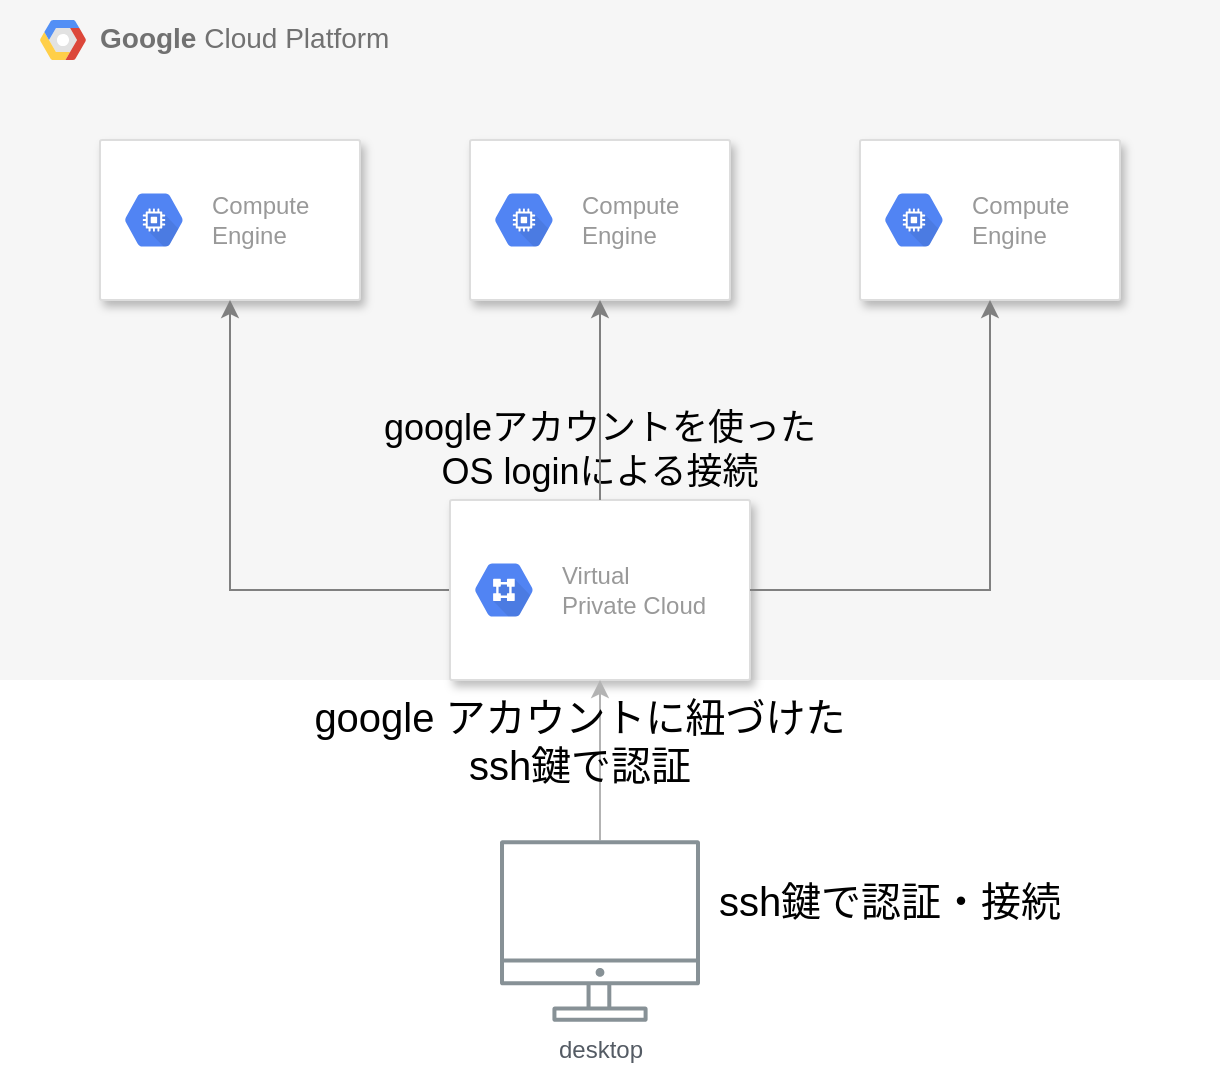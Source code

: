 <mxfile>
    <diagram name="ページ3" id="U8Bumwrm1Dj0tap2pa65">
        <mxGraphModel dx="932" dy="470" grid="1" gridSize="10" guides="1" tooltips="1" connect="1" arrows="1" fold="1" page="1" pageScale="1" pageWidth="827" pageHeight="1169" math="0" shadow="0">
            <root>
                <mxCell id="ZuovBBZ6KA74E1EOlDfc-0"/>
                <mxCell id="ZuovBBZ6KA74E1EOlDfc-1" parent="ZuovBBZ6KA74E1EOlDfc-0"/>
                <mxCell id="ZuovBBZ6KA74E1EOlDfc-2" value="&lt;b&gt;Google &lt;/b&gt;Cloud Platform" style="fillColor=#F6F6F6;strokeColor=none;shadow=0;gradientColor=none;fontSize=14;align=left;spacing=10;fontColor=#717171;9E9E9E;verticalAlign=top;spacingTop=-4;fontStyle=0;spacingLeft=40;html=1;" vertex="1" parent="ZuovBBZ6KA74E1EOlDfc-1">
                    <mxGeometry x="80" y="40" width="610" height="340" as="geometry"/>
                </mxCell>
                <mxCell id="ZuovBBZ6KA74E1EOlDfc-3" value="" style="shape=mxgraph.gcp2.google_cloud_platform;fillColor=#F6F6F6;strokeColor=none;shadow=0;gradientColor=none;" vertex="1" parent="ZuovBBZ6KA74E1EOlDfc-2">
                    <mxGeometry width="23" height="20" relative="1" as="geometry">
                        <mxPoint x="20" y="10" as="offset"/>
                    </mxGeometry>
                </mxCell>
                <mxCell id="ZuovBBZ6KA74E1EOlDfc-4" value="" style="strokeColor=#dddddd;shadow=1;strokeWidth=1;rounded=1;absoluteArcSize=1;arcSize=2;" vertex="1" parent="ZuovBBZ6KA74E1EOlDfc-2">
                    <mxGeometry x="50" y="70" width="130" height="80" as="geometry"/>
                </mxCell>
                <mxCell id="ZuovBBZ6KA74E1EOlDfc-5" value="Compute&#10;Engine" style="dashed=0;connectable=0;html=1;fillColor=#5184F3;strokeColor=none;shape=mxgraph.gcp2.hexIcon;prIcon=compute_engine;part=1;labelPosition=right;verticalLabelPosition=middle;align=left;verticalAlign=middle;spacingLeft=5;fontColor=#999999;fontSize=12;" vertex="1" parent="ZuovBBZ6KA74E1EOlDfc-4">
                    <mxGeometry y="0.5" width="44" height="39" relative="1" as="geometry">
                        <mxPoint x="5" y="-19.5" as="offset"/>
                    </mxGeometry>
                </mxCell>
                <mxCell id="ZuovBBZ6KA74E1EOlDfc-6" style="edgeStyle=orthogonalEdgeStyle;rounded=0;orthogonalLoop=1;jettySize=auto;html=1;entryX=0.5;entryY=1;entryDx=0;entryDy=0;fontColor=#000000;strokeColor=#808080;" edge="1" parent="ZuovBBZ6KA74E1EOlDfc-2" source="ZuovBBZ6KA74E1EOlDfc-7" target="ZuovBBZ6KA74E1EOlDfc-4">
                    <mxGeometry relative="1" as="geometry"/>
                </mxCell>
                <mxCell id="ZuovBBZ6KA74E1EOlDfc-7" value="" style="strokeColor=#dddddd;shadow=1;strokeWidth=1;rounded=1;absoluteArcSize=1;arcSize=2;" vertex="1" parent="ZuovBBZ6KA74E1EOlDfc-2">
                    <mxGeometry x="225" y="250" width="150" height="90" as="geometry"/>
                </mxCell>
                <mxCell id="ZuovBBZ6KA74E1EOlDfc-8" value="Virtual&#10;Private Cloud" style="dashed=0;connectable=0;html=1;fillColor=#5184F3;strokeColor=none;shape=mxgraph.gcp2.hexIcon;prIcon=virtual_private_cloud;part=1;labelPosition=right;verticalLabelPosition=middle;align=left;verticalAlign=middle;spacingLeft=5;fontColor=#999999;fontSize=12;" vertex="1" parent="ZuovBBZ6KA74E1EOlDfc-7">
                    <mxGeometry y="0.5" width="44" height="39" relative="1" as="geometry">
                        <mxPoint x="5" y="-19.5" as="offset"/>
                    </mxGeometry>
                </mxCell>
                <mxCell id="ZuovBBZ6KA74E1EOlDfc-11" value="&lt;font&gt;&lt;span style=&quot;font-size: 18px&quot;&gt;googleアカウントを使った&lt;br&gt;&lt;/span&gt;&lt;font style=&quot;font-size: 18px&quot;&gt;OS loginによる接続&lt;/font&gt;&lt;br&gt;&lt;/font&gt;" style="text;html=1;strokeColor=none;fillColor=none;align=center;verticalAlign=middle;whiteSpace=wrap;rounded=0;fontColor=#000000;" vertex="1" parent="ZuovBBZ6KA74E1EOlDfc-2">
                    <mxGeometry x="190" y="200" width="220" height="50" as="geometry"/>
                </mxCell>
                <mxCell id="ZuovBBZ6KA74E1EOlDfc-12" value="" style="strokeColor=#dddddd;shadow=1;strokeWidth=1;rounded=1;absoluteArcSize=1;arcSize=2;" vertex="1" parent="ZuovBBZ6KA74E1EOlDfc-1">
                    <mxGeometry x="315" y="110" width="130" height="80" as="geometry"/>
                </mxCell>
                <mxCell id="ZuovBBZ6KA74E1EOlDfc-13" value="Compute&#10;Engine" style="dashed=0;connectable=0;html=1;fillColor=#5184F3;strokeColor=none;shape=mxgraph.gcp2.hexIcon;prIcon=compute_engine;part=1;labelPosition=right;verticalLabelPosition=middle;align=left;verticalAlign=middle;spacingLeft=5;fontColor=#999999;fontSize=12;" vertex="1" parent="ZuovBBZ6KA74E1EOlDfc-12">
                    <mxGeometry y="0.5" width="44" height="39" relative="1" as="geometry">
                        <mxPoint x="5" y="-19.5" as="offset"/>
                    </mxGeometry>
                </mxCell>
                <mxCell id="ZuovBBZ6KA74E1EOlDfc-14" value="" style="strokeColor=#dddddd;shadow=1;strokeWidth=1;rounded=1;absoluteArcSize=1;arcSize=2;" vertex="1" parent="ZuovBBZ6KA74E1EOlDfc-1">
                    <mxGeometry x="510" y="110" width="130" height="80" as="geometry"/>
                </mxCell>
                <mxCell id="ZuovBBZ6KA74E1EOlDfc-15" value="Compute&#10;Engine" style="dashed=0;connectable=0;html=1;fillColor=#5184F3;strokeColor=none;shape=mxgraph.gcp2.hexIcon;prIcon=compute_engine;part=1;labelPosition=right;verticalLabelPosition=middle;align=left;verticalAlign=middle;spacingLeft=5;fontColor=#999999;fontSize=12;" vertex="1" parent="ZuovBBZ6KA74E1EOlDfc-14">
                    <mxGeometry y="0.5" width="44" height="39" relative="1" as="geometry">
                        <mxPoint x="5" y="-19.5" as="offset"/>
                    </mxGeometry>
                </mxCell>
                <mxCell id="ZuovBBZ6KA74E1EOlDfc-16" style="edgeStyle=orthogonalEdgeStyle;rounded=0;orthogonalLoop=1;jettySize=auto;html=1;entryX=0.5;entryY=1;entryDx=0;entryDy=0;fontColor=#000000;strokeColor=#808080;" edge="1" parent="ZuovBBZ6KA74E1EOlDfc-1" source="ZuovBBZ6KA74E1EOlDfc-7" target="ZuovBBZ6KA74E1EOlDfc-12">
                    <mxGeometry relative="1" as="geometry"/>
                </mxCell>
                <mxCell id="ZuovBBZ6KA74E1EOlDfc-17" style="edgeStyle=orthogonalEdgeStyle;rounded=0;orthogonalLoop=1;jettySize=auto;html=1;exitX=1;exitY=0.5;exitDx=0;exitDy=0;entryX=0.5;entryY=1;entryDx=0;entryDy=0;fontColor=#000000;strokeColor=#808080;" edge="1" parent="ZuovBBZ6KA74E1EOlDfc-1" source="ZuovBBZ6KA74E1EOlDfc-7" target="ZuovBBZ6KA74E1EOlDfc-14">
                    <mxGeometry relative="1" as="geometry"/>
                </mxCell>
                <mxCell id="ZuovBBZ6KA74E1EOlDfc-18" style="edgeStyle=orthogonalEdgeStyle;rounded=0;orthogonalLoop=1;jettySize=auto;html=1;entryX=0.5;entryY=1;entryDx=0;entryDy=0;fontColor=#000000;strokeColor=#B3B3B3;" edge="1" parent="ZuovBBZ6KA74E1EOlDfc-1" source="ZuovBBZ6KA74E1EOlDfc-19" target="ZuovBBZ6KA74E1EOlDfc-7">
                    <mxGeometry relative="1" as="geometry"/>
                </mxCell>
                <mxCell id="ZuovBBZ6KA74E1EOlDfc-19" value="desktop" style="outlineConnect=0;gradientColor=none;fontColor=#545B64;strokeColor=none;fillColor=#879196;dashed=0;verticalLabelPosition=bottom;verticalAlign=top;align=center;html=1;fontSize=12;fontStyle=0;aspect=fixed;shape=mxgraph.aws4.illustration_desktop;pointerEvents=1" vertex="1" parent="ZuovBBZ6KA74E1EOlDfc-1">
                    <mxGeometry x="330" y="460" width="100" height="91" as="geometry"/>
                </mxCell>
                <mxCell id="ZuovBBZ6KA74E1EOlDfc-20" value="&lt;font style=&quot;font-size: 20px&quot;&gt;ssh鍵で認証・接続&lt;br&gt;&lt;/font&gt;" style="text;html=1;strokeColor=none;fillColor=none;align=center;verticalAlign=middle;whiteSpace=wrap;rounded=0;fontColor=#000000;" vertex="1" parent="ZuovBBZ6KA74E1EOlDfc-1">
                    <mxGeometry x="410" y="460" width="230" height="60" as="geometry"/>
                </mxCell>
                <mxCell id="ZuovBBZ6KA74E1EOlDfc-21" value="&lt;font style=&quot;font-size: 20px&quot;&gt;google アカウントに紐づけた&lt;br&gt;ssh鍵で認証&lt;br&gt;&lt;/font&gt;" style="text;html=1;strokeColor=none;fillColor=none;align=center;verticalAlign=middle;whiteSpace=wrap;rounded=0;fontColor=#000000;" vertex="1" parent="ZuovBBZ6KA74E1EOlDfc-1">
                    <mxGeometry x="220" y="380" width="300" height="60" as="geometry"/>
                </mxCell>
            </root>
        </mxGraphModel>
    </diagram>
    <diagram name="ページ2" id="EYBq8YlbDbWuyofEvv65">
        <mxGraphModel dx="1096" dy="553" grid="1" gridSize="10" guides="1" tooltips="1" connect="1" arrows="1" fold="1" page="1" pageScale="1" pageWidth="827" pageHeight="1169" math="0" shadow="0">
            <root>
                <mxCell id="0BYSVi_kpdwFDHkiLtTf-0"/>
                <mxCell id="0BYSVi_kpdwFDHkiLtTf-1" parent="0BYSVi_kpdwFDHkiLtTf-0"/>
                <mxCell id="0BYSVi_kpdwFDHkiLtTf-2" value="&lt;b&gt;Google &lt;/b&gt;Cloud Platform" style="fillColor=#F6F6F6;strokeColor=none;shadow=0;gradientColor=none;fontSize=14;align=left;spacing=10;fontColor=#717171;9E9E9E;verticalAlign=top;spacingTop=-4;fontStyle=0;spacingLeft=40;html=1;" vertex="1" parent="0BYSVi_kpdwFDHkiLtTf-1">
                    <mxGeometry x="80" y="40" width="600" height="340" as="geometry"/>
                </mxCell>
                <mxCell id="0BYSVi_kpdwFDHkiLtTf-3" value="" style="shape=mxgraph.gcp2.google_cloud_platform;fillColor=#F6F6F6;strokeColor=none;shadow=0;gradientColor=none;" vertex="1" parent="0BYSVi_kpdwFDHkiLtTf-2">
                    <mxGeometry width="23" height="20" relative="1" as="geometry">
                        <mxPoint x="20" y="10" as="offset"/>
                    </mxGeometry>
                </mxCell>
                <mxCell id="0BYSVi_kpdwFDHkiLtTf-4" value="" style="strokeColor=#dddddd;shadow=1;strokeWidth=1;rounded=1;absoluteArcSize=1;arcSize=2;" vertex="1" parent="0BYSVi_kpdwFDHkiLtTf-2">
                    <mxGeometry x="50" y="70" width="130" height="80" as="geometry"/>
                </mxCell>
                <mxCell id="0BYSVi_kpdwFDHkiLtTf-5" value="Compute&#10;Engine" style="dashed=0;connectable=0;html=1;fillColor=#5184F3;strokeColor=none;shape=mxgraph.gcp2.hexIcon;prIcon=compute_engine;part=1;labelPosition=right;verticalLabelPosition=middle;align=left;verticalAlign=middle;spacingLeft=5;fontColor=#999999;fontSize=12;" vertex="1" parent="0BYSVi_kpdwFDHkiLtTf-4">
                    <mxGeometry y="0.5" width="44" height="39" relative="1" as="geometry">
                        <mxPoint x="5" y="-19.5" as="offset"/>
                    </mxGeometry>
                </mxCell>
                <mxCell id="0BYSVi_kpdwFDHkiLtTf-6" style="edgeStyle=orthogonalEdgeStyle;rounded=0;orthogonalLoop=1;jettySize=auto;html=1;entryX=0.5;entryY=1;entryDx=0;entryDy=0;fontColor=#000000;strokeColor=#808080;" edge="1" parent="0BYSVi_kpdwFDHkiLtTf-2" source="0BYSVi_kpdwFDHkiLtTf-7" target="0BYSVi_kpdwFDHkiLtTf-4">
                    <mxGeometry relative="1" as="geometry"/>
                </mxCell>
                <mxCell id="0BYSVi_kpdwFDHkiLtTf-7" value="" style="strokeColor=#dddddd;shadow=1;strokeWidth=1;rounded=1;absoluteArcSize=1;arcSize=2;" vertex="1" parent="0BYSVi_kpdwFDHkiLtTf-2">
                    <mxGeometry x="225" y="250" width="150" height="90" as="geometry"/>
                </mxCell>
                <mxCell id="0BYSVi_kpdwFDHkiLtTf-8" value="Virtual&#10;Private Cloud" style="dashed=0;connectable=0;html=1;fillColor=#5184F3;strokeColor=none;shape=mxgraph.gcp2.hexIcon;prIcon=virtual_private_cloud;part=1;labelPosition=right;verticalLabelPosition=middle;align=left;verticalAlign=middle;spacingLeft=5;fontColor=#999999;fontSize=12;" vertex="1" parent="0BYSVi_kpdwFDHkiLtTf-7">
                    <mxGeometry y="0.5" width="44" height="39" relative="1" as="geometry">
                        <mxPoint x="5" y="-19.5" as="offset"/>
                    </mxGeometry>
                </mxCell>
                <mxCell id="nniSN0nzuTZ-Yk7ki8uy-0" value="&lt;font&gt;&lt;span style=&quot;font-size: 18px&quot;&gt;OS login&lt;/span&gt;&lt;br&gt;&lt;/font&gt;" style="text;html=1;strokeColor=none;fillColor=none;align=center;verticalAlign=middle;whiteSpace=wrap;rounded=0;fontColor=#000000;" vertex="1" parent="0BYSVi_kpdwFDHkiLtTf-2">
                    <mxGeometry x="10" y="160" width="130" height="20" as="geometry"/>
                </mxCell>
                <mxCell id="nniSN0nzuTZ-Yk7ki8uy-1" value="&lt;font&gt;&lt;span style=&quot;font-size: 18px&quot;&gt;OS login&lt;/span&gt;&lt;br&gt;&lt;/font&gt;" style="text;html=1;strokeColor=none;fillColor=none;align=center;verticalAlign=middle;whiteSpace=wrap;rounded=0;fontColor=#000000;" vertex="1" parent="0BYSVi_kpdwFDHkiLtTf-2">
                    <mxGeometry x="190" y="160" width="130" height="20" as="geometry"/>
                </mxCell>
                <mxCell id="nniSN0nzuTZ-Yk7ki8uy-2" value="&lt;font&gt;&lt;span style=&quot;font-size: 18px&quot;&gt;OS login&lt;/span&gt;&lt;br&gt;&lt;/font&gt;" style="text;html=1;strokeColor=none;fillColor=none;align=center;verticalAlign=middle;whiteSpace=wrap;rounded=0;fontColor=#000000;" vertex="1" parent="0BYSVi_kpdwFDHkiLtTf-2">
                    <mxGeometry x="390" y="160" width="130" height="20" as="geometry"/>
                </mxCell>
                <mxCell id="0BYSVi_kpdwFDHkiLtTf-15" value="" style="strokeColor=#dddddd;shadow=1;strokeWidth=1;rounded=1;absoluteArcSize=1;arcSize=2;" vertex="1" parent="0BYSVi_kpdwFDHkiLtTf-1">
                    <mxGeometry x="315" y="110" width="130" height="80" as="geometry"/>
                </mxCell>
                <mxCell id="0BYSVi_kpdwFDHkiLtTf-16" value="Compute&#10;Engine" style="dashed=0;connectable=0;html=1;fillColor=#5184F3;strokeColor=none;shape=mxgraph.gcp2.hexIcon;prIcon=compute_engine;part=1;labelPosition=right;verticalLabelPosition=middle;align=left;verticalAlign=middle;spacingLeft=5;fontColor=#999999;fontSize=12;" vertex="1" parent="0BYSVi_kpdwFDHkiLtTf-15">
                    <mxGeometry y="0.5" width="44" height="39" relative="1" as="geometry">
                        <mxPoint x="5" y="-19.5" as="offset"/>
                    </mxGeometry>
                </mxCell>
                <mxCell id="0BYSVi_kpdwFDHkiLtTf-17" value="" style="strokeColor=#dddddd;shadow=1;strokeWidth=1;rounded=1;absoluteArcSize=1;arcSize=2;" vertex="1" parent="0BYSVi_kpdwFDHkiLtTf-1">
                    <mxGeometry x="510" y="110" width="130" height="80" as="geometry"/>
                </mxCell>
                <mxCell id="0BYSVi_kpdwFDHkiLtTf-18" value="Compute&#10;Engine" style="dashed=0;connectable=0;html=1;fillColor=#5184F3;strokeColor=none;shape=mxgraph.gcp2.hexIcon;prIcon=compute_engine;part=1;labelPosition=right;verticalLabelPosition=middle;align=left;verticalAlign=middle;spacingLeft=5;fontColor=#999999;fontSize=12;" vertex="1" parent="0BYSVi_kpdwFDHkiLtTf-17">
                    <mxGeometry y="0.5" width="44" height="39" relative="1" as="geometry">
                        <mxPoint x="5" y="-19.5" as="offset"/>
                    </mxGeometry>
                </mxCell>
                <mxCell id="0BYSVi_kpdwFDHkiLtTf-19" style="edgeStyle=orthogonalEdgeStyle;rounded=0;orthogonalLoop=1;jettySize=auto;html=1;entryX=0.5;entryY=1;entryDx=0;entryDy=0;fontColor=#000000;strokeColor=#808080;" edge="1" parent="0BYSVi_kpdwFDHkiLtTf-1" source="0BYSVi_kpdwFDHkiLtTf-7" target="0BYSVi_kpdwFDHkiLtTf-15">
                    <mxGeometry relative="1" as="geometry"/>
                </mxCell>
                <mxCell id="0BYSVi_kpdwFDHkiLtTf-20" style="edgeStyle=orthogonalEdgeStyle;rounded=0;orthogonalLoop=1;jettySize=auto;html=1;exitX=1;exitY=0.5;exitDx=0;exitDy=0;entryX=0.5;entryY=1;entryDx=0;entryDy=0;fontColor=#000000;strokeColor=#808080;" edge="1" parent="0BYSVi_kpdwFDHkiLtTf-1" source="0BYSVi_kpdwFDHkiLtTf-7" target="0BYSVi_kpdwFDHkiLtTf-17">
                    <mxGeometry relative="1" as="geometry"/>
                </mxCell>
                <mxCell id="0BYSVi_kpdwFDHkiLtTf-21" style="edgeStyle=orthogonalEdgeStyle;rounded=0;orthogonalLoop=1;jettySize=auto;html=1;entryX=0.5;entryY=1;entryDx=0;entryDy=0;strokeColor=#000000;fontColor=#000000;" edge="1" parent="0BYSVi_kpdwFDHkiLtTf-1" source="0BYSVi_kpdwFDHkiLtTf-22" target="0BYSVi_kpdwFDHkiLtTf-7">
                    <mxGeometry relative="1" as="geometry"/>
                </mxCell>
                <mxCell id="0BYSVi_kpdwFDHkiLtTf-22" value="desktop" style="outlineConnect=0;gradientColor=none;fontColor=#545B64;strokeColor=none;fillColor=#879196;dashed=0;verticalLabelPosition=bottom;verticalAlign=top;align=center;html=1;fontSize=12;fontStyle=0;aspect=fixed;shape=mxgraph.aws4.illustration_desktop;pointerEvents=1" vertex="1" parent="0BYSVi_kpdwFDHkiLtTf-1">
                    <mxGeometry x="330" y="460" width="100" height="91" as="geometry"/>
                </mxCell>
                <mxCell id="0BYSVi_kpdwFDHkiLtTf-23" value="&lt;font style=&quot;font-size: 20px&quot;&gt;gcloudを使ってssh接続&lt;br&gt;&lt;/font&gt;" style="text;html=1;strokeColor=none;fillColor=none;align=center;verticalAlign=middle;whiteSpace=wrap;rounded=0;fontColor=#000000;" vertex="1" parent="0BYSVi_kpdwFDHkiLtTf-1">
                    <mxGeometry x="430" y="460" width="230" height="60" as="geometry"/>
                </mxCell>
            </root>
        </mxGraphModel>
    </diagram>
    <diagram id="1IYFmlVMMsxG8Nym1y_M" name="ページ1">
        <mxGraphModel dx="1331" dy="671" grid="1" gridSize="10" guides="1" tooltips="1" connect="1" arrows="1" fold="1" page="1" pageScale="1" pageWidth="827" pageHeight="1169" math="0" shadow="0">
            <root>
                <mxCell id="0"/>
                <mxCell id="1" parent="0"/>
                <mxCell id="2" value="&lt;b&gt;Google &lt;/b&gt;Cloud Platform" style="fillColor=#F6F6F6;strokeColor=none;shadow=0;gradientColor=none;fontSize=14;align=left;spacing=10;fontColor=#717171;9E9E9E;verticalAlign=top;spacingTop=-4;fontStyle=0;spacingLeft=40;html=1;" vertex="1" parent="1">
                    <mxGeometry x="80" y="40" width="600" height="340" as="geometry"/>
                </mxCell>
                <mxCell id="3" value="" style="shape=mxgraph.gcp2.google_cloud_platform;fillColor=#F6F6F6;strokeColor=none;shadow=0;gradientColor=none;" vertex="1" parent="2">
                    <mxGeometry width="23" height="20" relative="1" as="geometry">
                        <mxPoint x="20" y="10" as="offset"/>
                    </mxGeometry>
                </mxCell>
                <mxCell id="4" value="" style="strokeColor=#dddddd;shadow=1;strokeWidth=1;rounded=1;absoluteArcSize=1;arcSize=2;" vertex="1" parent="2">
                    <mxGeometry x="50" y="70" width="130" height="80" as="geometry"/>
                </mxCell>
                <mxCell id="5" value="Compute&#10;Engine" style="dashed=0;connectable=0;html=1;fillColor=#5184F3;strokeColor=none;shape=mxgraph.gcp2.hexIcon;prIcon=compute_engine;part=1;labelPosition=right;verticalLabelPosition=middle;align=left;verticalAlign=middle;spacingLeft=5;fontColor=#999999;fontSize=12;" vertex="1" parent="4">
                    <mxGeometry y="0.5" width="44" height="39" relative="1" as="geometry">
                        <mxPoint x="5" y="-19.5" as="offset"/>
                    </mxGeometry>
                </mxCell>
                <mxCell id="17" style="edgeStyle=orthogonalEdgeStyle;rounded=0;orthogonalLoop=1;jettySize=auto;html=1;entryX=0.5;entryY=1;entryDx=0;entryDy=0;fontColor=#000000;strokeColor=#000000;" edge="1" parent="2" source="10" target="4">
                    <mxGeometry relative="1" as="geometry"/>
                </mxCell>
                <mxCell id="10" value="" style="strokeColor=#dddddd;shadow=1;strokeWidth=1;rounded=1;absoluteArcSize=1;arcSize=2;" vertex="1" parent="2">
                    <mxGeometry x="225" y="250" width="150" height="90" as="geometry"/>
                </mxCell>
                <mxCell id="11" value="Virtual&#10;Private Cloud" style="dashed=0;connectable=0;html=1;fillColor=#5184F3;strokeColor=none;shape=mxgraph.gcp2.hexIcon;prIcon=virtual_private_cloud;part=1;labelPosition=right;verticalLabelPosition=middle;align=left;verticalAlign=middle;spacingLeft=5;fontColor=#999999;fontSize=12;" vertex="1" parent="10">
                    <mxGeometry y="0.5" width="44" height="39" relative="1" as="geometry">
                        <mxPoint x="5" y="-19.5" as="offset"/>
                    </mxGeometry>
                </mxCell>
                <mxCell id="12" value="&lt;font style=&quot;font-size: 20px&quot;&gt;外部IPを付与&lt;/font&gt;" style="text;html=1;strokeColor=none;fillColor=none;align=center;verticalAlign=middle;whiteSpace=wrap;rounded=0;fontColor=#000000;" vertex="1" parent="2">
                    <mxGeometry x="50" y="50" width="130" height="20" as="geometry"/>
                </mxCell>
                <mxCell id="13" value="&lt;font style=&quot;font-size: 20px&quot;&gt;外部IPを付与&lt;/font&gt;" style="text;html=1;strokeColor=none;fillColor=none;align=center;verticalAlign=middle;whiteSpace=wrap;rounded=0;fontColor=#000000;" vertex="1" parent="2">
                    <mxGeometry x="235" y="50" width="130" height="20" as="geometry"/>
                </mxCell>
                <mxCell id="14" value="&lt;font style=&quot;font-size: 20px&quot;&gt;外部IPを付与&lt;/font&gt;" style="text;html=1;strokeColor=none;fillColor=none;align=center;verticalAlign=middle;whiteSpace=wrap;rounded=0;fontColor=#000000;" vertex="1" parent="2">
                    <mxGeometry x="430" y="50" width="130" height="20" as="geometry"/>
                </mxCell>
                <mxCell id="15" value="&lt;font&gt;&lt;font style=&quot;font-size: 18px&quot;&gt;ssh鍵を発行&lt;/font&gt;&lt;br&gt;&lt;/font&gt;" style="text;html=1;strokeColor=none;fillColor=none;align=center;verticalAlign=middle;whiteSpace=wrap;rounded=0;fontColor=#000000;" vertex="1" parent="2">
                    <mxGeometry x="-10" y="160" width="130" height="20" as="geometry"/>
                </mxCell>
                <mxCell id="21" value="&lt;font&gt;&lt;font style=&quot;font-size: 18px&quot;&gt;ssh鍵を発行&lt;/font&gt;&lt;br&gt;&lt;/font&gt;" style="text;html=1;strokeColor=none;fillColor=none;align=center;verticalAlign=middle;whiteSpace=wrap;rounded=0;fontColor=#000000;" vertex="1" parent="2">
                    <mxGeometry x="170" y="160" width="130" height="20" as="geometry"/>
                </mxCell>
                <mxCell id="22" value="&lt;font&gt;&lt;font style=&quot;font-size: 18px&quot;&gt;ssh鍵を発行&lt;/font&gt;&lt;br&gt;&lt;/font&gt;" style="text;html=1;strokeColor=none;fillColor=none;align=center;verticalAlign=middle;whiteSpace=wrap;rounded=0;fontColor=#000000;" vertex="1" parent="2">
                    <mxGeometry x="365" y="160" width="130" height="20" as="geometry"/>
                </mxCell>
                <mxCell id="6" value="" style="strokeColor=#dddddd;shadow=1;strokeWidth=1;rounded=1;absoluteArcSize=1;arcSize=2;" vertex="1" parent="1">
                    <mxGeometry x="315" y="110" width="130" height="80" as="geometry"/>
                </mxCell>
                <mxCell id="7" value="Compute&#10;Engine" style="dashed=0;connectable=0;html=1;fillColor=#5184F3;strokeColor=none;shape=mxgraph.gcp2.hexIcon;prIcon=compute_engine;part=1;labelPosition=right;verticalLabelPosition=middle;align=left;verticalAlign=middle;spacingLeft=5;fontColor=#999999;fontSize=12;" vertex="1" parent="6">
                    <mxGeometry y="0.5" width="44" height="39" relative="1" as="geometry">
                        <mxPoint x="5" y="-19.5" as="offset"/>
                    </mxGeometry>
                </mxCell>
                <mxCell id="8" value="" style="strokeColor=#dddddd;shadow=1;strokeWidth=1;rounded=1;absoluteArcSize=1;arcSize=2;" vertex="1" parent="1">
                    <mxGeometry x="510" y="110" width="130" height="80" as="geometry"/>
                </mxCell>
                <mxCell id="9" value="Compute&#10;Engine" style="dashed=0;connectable=0;html=1;fillColor=#5184F3;strokeColor=none;shape=mxgraph.gcp2.hexIcon;prIcon=compute_engine;part=1;labelPosition=right;verticalLabelPosition=middle;align=left;verticalAlign=middle;spacingLeft=5;fontColor=#999999;fontSize=12;" vertex="1" parent="8">
                    <mxGeometry y="0.5" width="44" height="39" relative="1" as="geometry">
                        <mxPoint x="5" y="-19.5" as="offset"/>
                    </mxGeometry>
                </mxCell>
                <mxCell id="18" style="edgeStyle=orthogonalEdgeStyle;rounded=0;orthogonalLoop=1;jettySize=auto;html=1;entryX=0.5;entryY=1;entryDx=0;entryDy=0;strokeColor=#000000;fontColor=#000000;" edge="1" parent="1" source="10" target="6">
                    <mxGeometry relative="1" as="geometry"/>
                </mxCell>
                <mxCell id="19" style="edgeStyle=orthogonalEdgeStyle;rounded=0;orthogonalLoop=1;jettySize=auto;html=1;exitX=1;exitY=0.5;exitDx=0;exitDy=0;entryX=0.5;entryY=1;entryDx=0;entryDy=0;strokeColor=#000000;fontColor=#000000;" edge="1" parent="1" source="10" target="8">
                    <mxGeometry relative="1" as="geometry"/>
                </mxCell>
                <mxCell id="24" style="edgeStyle=orthogonalEdgeStyle;rounded=0;orthogonalLoop=1;jettySize=auto;html=1;entryX=0.5;entryY=1;entryDx=0;entryDy=0;strokeColor=#000000;fontColor=#000000;" edge="1" parent="1" source="23" target="10">
                    <mxGeometry relative="1" as="geometry"/>
                </mxCell>
                <mxCell id="23" value="desktop" style="outlineConnect=0;gradientColor=none;fontColor=#545B64;strokeColor=none;fillColor=#879196;dashed=0;verticalLabelPosition=bottom;verticalAlign=top;align=center;html=1;fontSize=12;fontStyle=0;aspect=fixed;shape=mxgraph.aws4.illustration_desktop;pointerEvents=1" vertex="1" parent="1">
                    <mxGeometry x="330" y="460" width="100" height="91" as="geometry"/>
                </mxCell>
                <mxCell id="25" value="&lt;font style=&quot;font-size: 20px&quot;&gt;&lt;font style=&quot;font-size: 20px&quot;&gt;各GCE環境の&lt;br&gt;ssh鍵で接続・認証&lt;/font&gt;&lt;br&gt;&lt;/font&gt;" style="text;html=1;strokeColor=none;fillColor=none;align=center;verticalAlign=middle;whiteSpace=wrap;rounded=0;fontColor=#000000;" vertex="1" parent="1">
                    <mxGeometry x="430" y="460" width="230" height="60" as="geometry"/>
                </mxCell>
            </root>
        </mxGraphModel>
    </diagram>
</mxfile>